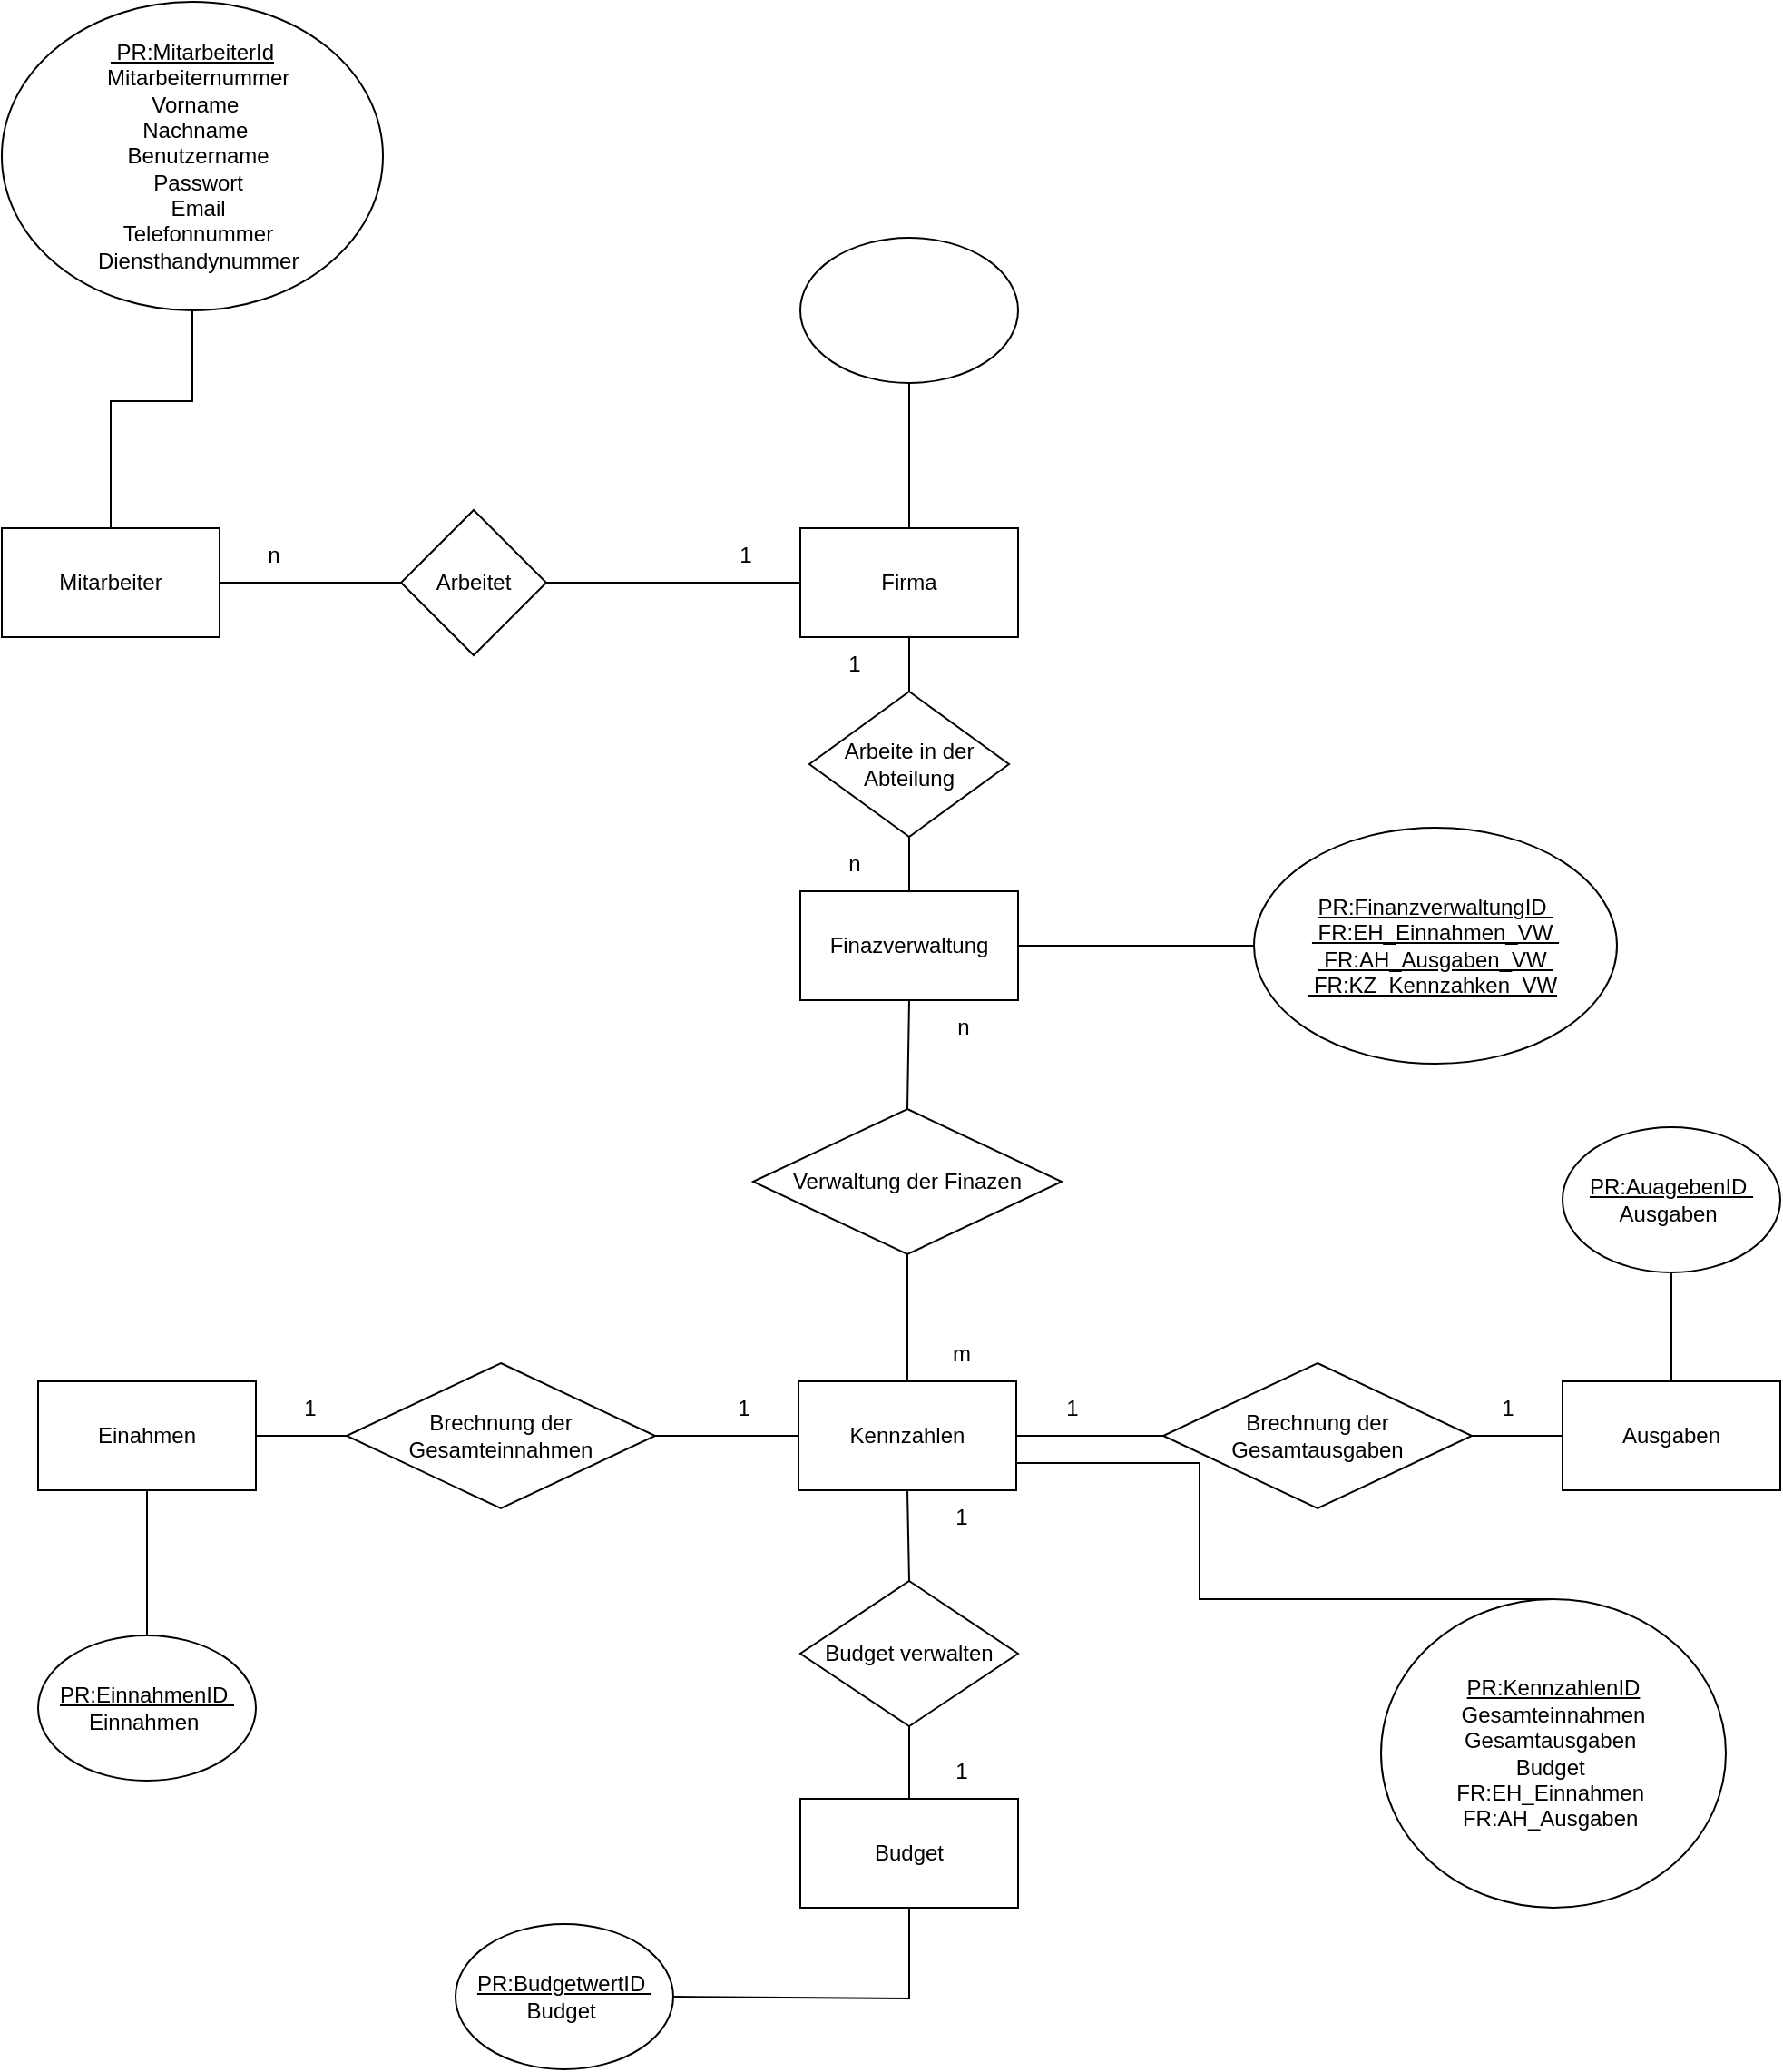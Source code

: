 <mxfile version="22.0.3" type="device">
  <diagram name="Seite-1" id="GcwQWnP7xBJ_4kQbS8rm">
    <mxGraphModel dx="1247" dy="727" grid="1" gridSize="10" guides="1" tooltips="1" connect="1" arrows="1" fold="1" page="1" pageScale="1" pageWidth="827" pageHeight="1169" math="0" shadow="0">
      <root>
        <mxCell id="0" />
        <mxCell id="1" parent="0" />
        <mxCell id="HaEO-w3vZEoRvjeN49cU-1" value="Mitarbeiter" style="rounded=0;whiteSpace=wrap;html=1;" vertex="1" parent="1">
          <mxGeometry y="320" width="120" height="60" as="geometry" />
        </mxCell>
        <mxCell id="HaEO-w3vZEoRvjeN49cU-2" value="Firma" style="rounded=0;whiteSpace=wrap;html=1;" vertex="1" parent="1">
          <mxGeometry x="440" y="320" width="120" height="60" as="geometry" />
        </mxCell>
        <mxCell id="HaEO-w3vZEoRvjeN49cU-3" value="Einahmen" style="rounded=0;whiteSpace=wrap;html=1;" vertex="1" parent="1">
          <mxGeometry x="20" y="790" width="120" height="60" as="geometry" />
        </mxCell>
        <mxCell id="HaEO-w3vZEoRvjeN49cU-4" value="Ausgaben" style="rounded=0;whiteSpace=wrap;html=1;" vertex="1" parent="1">
          <mxGeometry x="860" y="790" width="120" height="60" as="geometry" />
        </mxCell>
        <mxCell id="HaEO-w3vZEoRvjeN49cU-5" value="Kennzahlen" style="rounded=0;whiteSpace=wrap;html=1;" vertex="1" parent="1">
          <mxGeometry x="439" y="790" width="120" height="60" as="geometry" />
        </mxCell>
        <mxCell id="HaEO-w3vZEoRvjeN49cU-6" value="Finazverwaltung" style="rounded=0;whiteSpace=wrap;html=1;" vertex="1" parent="1">
          <mxGeometry x="440" y="520" width="120" height="60" as="geometry" />
        </mxCell>
        <mxCell id="HaEO-w3vZEoRvjeN49cU-7" value="Arbeitet" style="rhombus;whiteSpace=wrap;html=1;" vertex="1" parent="1">
          <mxGeometry x="220" y="310" width="80" height="80" as="geometry" />
        </mxCell>
        <mxCell id="HaEO-w3vZEoRvjeN49cU-8" value="" style="endArrow=none;html=1;rounded=0;exitX=1;exitY=0.5;exitDx=0;exitDy=0;entryX=0;entryY=0.5;entryDx=0;entryDy=0;" edge="1" parent="1" source="HaEO-w3vZEoRvjeN49cU-1" target="HaEO-w3vZEoRvjeN49cU-7">
          <mxGeometry width="50" height="50" relative="1" as="geometry">
            <mxPoint x="220" y="450" as="sourcePoint" />
            <mxPoint x="270" y="400" as="targetPoint" />
          </mxGeometry>
        </mxCell>
        <mxCell id="HaEO-w3vZEoRvjeN49cU-9" value="" style="endArrow=none;html=1;rounded=0;exitX=0;exitY=0.5;exitDx=0;exitDy=0;entryX=1;entryY=0.5;entryDx=0;entryDy=0;" edge="1" parent="1" source="HaEO-w3vZEoRvjeN49cU-2" target="HaEO-w3vZEoRvjeN49cU-7">
          <mxGeometry width="50" height="50" relative="1" as="geometry">
            <mxPoint x="220" y="450" as="sourcePoint" />
            <mxPoint x="270" y="400" as="targetPoint" />
          </mxGeometry>
        </mxCell>
        <mxCell id="HaEO-w3vZEoRvjeN49cU-10" value="n" style="text;html=1;strokeColor=none;fillColor=none;align=center;verticalAlign=middle;whiteSpace=wrap;rounded=0;" vertex="1" parent="1">
          <mxGeometry x="120" y="320" width="60" height="30" as="geometry" />
        </mxCell>
        <mxCell id="HaEO-w3vZEoRvjeN49cU-11" value="1" style="text;html=1;strokeColor=none;fillColor=none;align=center;verticalAlign=middle;whiteSpace=wrap;rounded=0;" vertex="1" parent="1">
          <mxGeometry x="380" y="320" width="60" height="30" as="geometry" />
        </mxCell>
        <mxCell id="HaEO-w3vZEoRvjeN49cU-12" value="&lt;div&gt;&lt;u&gt;&amp;nbsp;PR:MitarbeiterId&lt;/u&gt;&lt;/div&gt;&lt;div&gt;&amp;nbsp; Mitarbeiternummer&lt;/div&gt;&lt;div&gt;&amp;nbsp; Vorname&amp;nbsp;&lt;/div&gt;&lt;div&gt;&amp;nbsp; Nachname&amp;nbsp;&lt;/div&gt;&lt;div&gt;&amp;nbsp; Benutzername&lt;/div&gt;&lt;div&gt;&amp;nbsp; Passwort&lt;/div&gt;&lt;div&gt;&amp;nbsp; Email&lt;/div&gt;&lt;div&gt;&amp;nbsp; Telefonnummer&lt;/div&gt;&lt;div&gt;&amp;nbsp; Diensthandynummer&lt;/div&gt;" style="ellipse;whiteSpace=wrap;html=1;" vertex="1" parent="1">
          <mxGeometry y="30" width="210" height="170" as="geometry" />
        </mxCell>
        <mxCell id="HaEO-w3vZEoRvjeN49cU-13" value="" style="endArrow=none;html=1;rounded=0;exitX=0.5;exitY=1;exitDx=0;exitDy=0;entryX=0.5;entryY=0;entryDx=0;entryDy=0;" edge="1" parent="1" source="HaEO-w3vZEoRvjeN49cU-12" target="HaEO-w3vZEoRvjeN49cU-1">
          <mxGeometry width="50" height="50" relative="1" as="geometry">
            <mxPoint x="90" y="450" as="sourcePoint" />
            <mxPoint x="140" y="400" as="targetPoint" />
            <Array as="points">
              <mxPoint x="105" y="250" />
              <mxPoint x="60" y="250" />
            </Array>
          </mxGeometry>
        </mxCell>
        <mxCell id="HaEO-w3vZEoRvjeN49cU-14" value="Arbeite in der Abteilung" style="rhombus;whiteSpace=wrap;html=1;" vertex="1" parent="1">
          <mxGeometry x="445" y="410" width="110" height="80" as="geometry" />
        </mxCell>
        <mxCell id="HaEO-w3vZEoRvjeN49cU-15" value="" style="endArrow=none;html=1;rounded=0;exitX=0.5;exitY=1;exitDx=0;exitDy=0;entryX=0.5;entryY=0;entryDx=0;entryDy=0;" edge="1" parent="1" source="HaEO-w3vZEoRvjeN49cU-2" target="HaEO-w3vZEoRvjeN49cU-14">
          <mxGeometry width="50" height="50" relative="1" as="geometry">
            <mxPoint x="90" y="450" as="sourcePoint" />
            <mxPoint x="140" y="400" as="targetPoint" />
          </mxGeometry>
        </mxCell>
        <mxCell id="HaEO-w3vZEoRvjeN49cU-16" value="" style="endArrow=none;html=1;rounded=0;exitX=0.5;exitY=0;exitDx=0;exitDy=0;entryX=0.5;entryY=1;entryDx=0;entryDy=0;" edge="1" parent="1" source="HaEO-w3vZEoRvjeN49cU-6" target="HaEO-w3vZEoRvjeN49cU-14">
          <mxGeometry width="50" height="50" relative="1" as="geometry">
            <mxPoint x="90" y="450" as="sourcePoint" />
            <mxPoint x="140" y="400" as="targetPoint" />
          </mxGeometry>
        </mxCell>
        <mxCell id="HaEO-w3vZEoRvjeN49cU-17" value="1" style="text;html=1;strokeColor=none;fillColor=none;align=center;verticalAlign=middle;whiteSpace=wrap;rounded=0;" vertex="1" parent="1">
          <mxGeometry x="440" y="380" width="60" height="30" as="geometry" />
        </mxCell>
        <mxCell id="HaEO-w3vZEoRvjeN49cU-18" value="n" style="text;html=1;strokeColor=none;fillColor=none;align=center;verticalAlign=middle;whiteSpace=wrap;rounded=0;" vertex="1" parent="1">
          <mxGeometry x="440" y="490" width="60" height="30" as="geometry" />
        </mxCell>
        <mxCell id="HaEO-w3vZEoRvjeN49cU-19" value="Verwaltung der Finazen" style="rhombus;whiteSpace=wrap;html=1;" vertex="1" parent="1">
          <mxGeometry x="414" y="640" width="170" height="80" as="geometry" />
        </mxCell>
        <mxCell id="HaEO-w3vZEoRvjeN49cU-20" value="" style="endArrow=none;html=1;rounded=0;exitX=0.5;exitY=1;exitDx=0;exitDy=0;entryX=0.5;entryY=0;entryDx=0;entryDy=0;" edge="1" parent="1" source="HaEO-w3vZEoRvjeN49cU-6" target="HaEO-w3vZEoRvjeN49cU-19">
          <mxGeometry width="50" height="50" relative="1" as="geometry">
            <mxPoint x="500" y="740" as="sourcePoint" />
            <mxPoint x="550" y="690" as="targetPoint" />
          </mxGeometry>
        </mxCell>
        <mxCell id="HaEO-w3vZEoRvjeN49cU-21" value="" style="endArrow=none;html=1;rounded=0;exitX=0.5;exitY=0;exitDx=0;exitDy=0;entryX=0.5;entryY=1;entryDx=0;entryDy=0;" edge="1" parent="1" source="HaEO-w3vZEoRvjeN49cU-5" target="HaEO-w3vZEoRvjeN49cU-19">
          <mxGeometry width="50" height="50" relative="1" as="geometry">
            <mxPoint x="500" y="740" as="sourcePoint" />
            <mxPoint x="550" y="690" as="targetPoint" />
          </mxGeometry>
        </mxCell>
        <mxCell id="HaEO-w3vZEoRvjeN49cU-22" value="n" style="text;html=1;strokeColor=none;fillColor=none;align=center;verticalAlign=middle;whiteSpace=wrap;rounded=0;" vertex="1" parent="1">
          <mxGeometry x="500" y="580" width="60" height="30" as="geometry" />
        </mxCell>
        <mxCell id="HaEO-w3vZEoRvjeN49cU-23" value="m" style="text;html=1;strokeColor=none;fillColor=none;align=center;verticalAlign=middle;whiteSpace=wrap;rounded=0;" vertex="1" parent="1">
          <mxGeometry x="499" y="760" width="60" height="30" as="geometry" />
        </mxCell>
        <mxCell id="HaEO-w3vZEoRvjeN49cU-24" value="Brechnung der Gesamteinnahmen" style="rhombus;whiteSpace=wrap;html=1;" vertex="1" parent="1">
          <mxGeometry x="190" y="780" width="170" height="80" as="geometry" />
        </mxCell>
        <mxCell id="HaEO-w3vZEoRvjeN49cU-25" value="Brechnung der Gesamtausgaben" style="rhombus;whiteSpace=wrap;html=1;" vertex="1" parent="1">
          <mxGeometry x="640" y="780" width="170" height="80" as="geometry" />
        </mxCell>
        <mxCell id="HaEO-w3vZEoRvjeN49cU-26" value="" style="endArrow=none;html=1;rounded=0;exitX=1;exitY=0.5;exitDx=0;exitDy=0;entryX=0;entryY=0.5;entryDx=0;entryDy=0;" edge="1" parent="1" source="HaEO-w3vZEoRvjeN49cU-3" target="HaEO-w3vZEoRvjeN49cU-24">
          <mxGeometry width="50" height="50" relative="1" as="geometry">
            <mxPoint x="210" y="740" as="sourcePoint" />
            <mxPoint x="260" y="690" as="targetPoint" />
          </mxGeometry>
        </mxCell>
        <mxCell id="HaEO-w3vZEoRvjeN49cU-27" value="" style="endArrow=none;html=1;rounded=0;exitX=1;exitY=0.5;exitDx=0;exitDy=0;entryX=0;entryY=0.5;entryDx=0;entryDy=0;" edge="1" parent="1" source="HaEO-w3vZEoRvjeN49cU-24" target="HaEO-w3vZEoRvjeN49cU-5">
          <mxGeometry width="50" height="50" relative="1" as="geometry">
            <mxPoint x="210" y="740" as="sourcePoint" />
            <mxPoint x="260" y="690" as="targetPoint" />
          </mxGeometry>
        </mxCell>
        <mxCell id="HaEO-w3vZEoRvjeN49cU-28" value="" style="endArrow=none;html=1;rounded=0;entryX=0;entryY=0.5;entryDx=0;entryDy=0;exitX=1;exitY=0.5;exitDx=0;exitDy=0;" edge="1" parent="1" source="HaEO-w3vZEoRvjeN49cU-25" target="HaEO-w3vZEoRvjeN49cU-4">
          <mxGeometry width="50" height="50" relative="1" as="geometry">
            <mxPoint x="520" y="740" as="sourcePoint" />
            <mxPoint x="570" y="690" as="targetPoint" />
          </mxGeometry>
        </mxCell>
        <mxCell id="HaEO-w3vZEoRvjeN49cU-29" value="" style="endArrow=none;html=1;rounded=0;exitX=1;exitY=0.5;exitDx=0;exitDy=0;" edge="1" parent="1" source="HaEO-w3vZEoRvjeN49cU-5" target="HaEO-w3vZEoRvjeN49cU-25">
          <mxGeometry width="50" height="50" relative="1" as="geometry">
            <mxPoint x="570" y="830" as="sourcePoint" />
            <mxPoint x="570" y="690" as="targetPoint" />
          </mxGeometry>
        </mxCell>
        <mxCell id="HaEO-w3vZEoRvjeN49cU-30" value="1" style="text;html=1;strokeColor=none;fillColor=none;align=center;verticalAlign=middle;whiteSpace=wrap;rounded=0;" vertex="1" parent="1">
          <mxGeometry x="140" y="790" width="60" height="30" as="geometry" />
        </mxCell>
        <mxCell id="HaEO-w3vZEoRvjeN49cU-31" value="1" style="text;html=1;strokeColor=none;fillColor=none;align=center;verticalAlign=middle;whiteSpace=wrap;rounded=0;" vertex="1" parent="1">
          <mxGeometry x="379" y="790" width="60" height="30" as="geometry" />
        </mxCell>
        <mxCell id="HaEO-w3vZEoRvjeN49cU-32" value="1" style="text;html=1;strokeColor=none;fillColor=none;align=center;verticalAlign=middle;whiteSpace=wrap;rounded=0;" vertex="1" parent="1">
          <mxGeometry x="800" y="790" width="60" height="30" as="geometry" />
        </mxCell>
        <mxCell id="HaEO-w3vZEoRvjeN49cU-33" value="1" style="text;html=1;strokeColor=none;fillColor=none;align=center;verticalAlign=middle;whiteSpace=wrap;rounded=0;" vertex="1" parent="1">
          <mxGeometry x="560" y="790" width="60" height="30" as="geometry" />
        </mxCell>
        <mxCell id="HaEO-w3vZEoRvjeN49cU-34" value="&lt;div&gt;&lt;u&gt;PR:AuagebenID&amp;nbsp;&lt;/u&gt;&lt;/div&gt;&lt;div&gt;Ausgaben&amp;nbsp;&lt;/div&gt;" style="ellipse;whiteSpace=wrap;html=1;" vertex="1" parent="1">
          <mxGeometry x="860" y="650" width="120" height="80" as="geometry" />
        </mxCell>
        <mxCell id="HaEO-w3vZEoRvjeN49cU-35" value="&lt;div&gt;&lt;u&gt;PR:FinanzverwaltungID&amp;nbsp;&lt;/u&gt;&lt;/div&gt;&lt;div&gt;&lt;u&gt;&lt;span style=&quot;background-color: initial;&quot;&gt;&amp;nbsp;FR:EH_Einnahmen_VW&amp;nbsp;&lt;/span&gt;&lt;/u&gt;&lt;/div&gt;&lt;div&gt;&lt;span style=&quot;background-color: initial;&quot;&gt;&lt;u&gt;&amp;nbsp;FR:AH_Ausgaben_VW&amp;nbsp;&lt;/u&gt;&lt;/span&gt;&lt;/div&gt;&lt;div&gt;&lt;span style=&quot;background-color: initial;&quot;&gt;&lt;u&gt;&amp;nbsp;FR:KZ_Kennzahken_VW&lt;/u&gt;&amp;nbsp;&lt;/span&gt;&lt;/div&gt;" style="ellipse;whiteSpace=wrap;html=1;" vertex="1" parent="1">
          <mxGeometry x="690" y="485" width="200" height="130" as="geometry" />
        </mxCell>
        <mxCell id="HaEO-w3vZEoRvjeN49cU-36" value="" style="ellipse;whiteSpace=wrap;html=1;" vertex="1" parent="1">
          <mxGeometry x="440" y="160" width="120" height="80" as="geometry" />
        </mxCell>
        <mxCell id="HaEO-w3vZEoRvjeN49cU-38" value="&lt;div&gt;&lt;u&gt;PR:KennzahlenID&lt;/u&gt;&lt;/div&gt;&lt;div&gt;Gesamteinnahmen&lt;/div&gt;&lt;div&gt;Gesamtausgaben&amp;nbsp;&lt;/div&gt;&lt;div&gt;Budget&amp;nbsp;&lt;/div&gt;&lt;div&gt;FR:EH_Einnahmen&amp;nbsp;&lt;/div&gt;&lt;div&gt;&lt;span style=&quot;background-color: initial;&quot;&gt;FR:AH_Ausgaben&amp;nbsp;&lt;br&gt;&lt;/span&gt;&lt;/div&gt;" style="ellipse;whiteSpace=wrap;html=1;" vertex="1" parent="1">
          <mxGeometry x="760" y="910" width="190" height="170" as="geometry" />
        </mxCell>
        <mxCell id="HaEO-w3vZEoRvjeN49cU-39" value="&lt;div&gt;&lt;u&gt;PR:EinnahmenID&amp;nbsp;&lt;/u&gt;&lt;/div&gt;&lt;div&gt;Einnahmen&amp;nbsp;&lt;/div&gt;" style="ellipse;whiteSpace=wrap;html=1;" vertex="1" parent="1">
          <mxGeometry x="20" y="930" width="120" height="80" as="geometry" />
        </mxCell>
        <mxCell id="HaEO-w3vZEoRvjeN49cU-40" value="" style="endArrow=none;html=1;rounded=0;entryX=0.5;entryY=1;entryDx=0;entryDy=0;" edge="1" parent="1" source="HaEO-w3vZEoRvjeN49cU-39" target="HaEO-w3vZEoRvjeN49cU-3">
          <mxGeometry width="50" height="50" relative="1" as="geometry">
            <mxPoint x="70" y="590" as="sourcePoint" />
            <mxPoint x="120" y="540" as="targetPoint" />
          </mxGeometry>
        </mxCell>
        <mxCell id="HaEO-w3vZEoRvjeN49cU-41" value="" style="endArrow=none;html=1;rounded=0;exitX=0.5;exitY=0;exitDx=0;exitDy=0;entryX=1;entryY=0.75;entryDx=0;entryDy=0;" edge="1" parent="1" source="HaEO-w3vZEoRvjeN49cU-38" target="HaEO-w3vZEoRvjeN49cU-5">
          <mxGeometry width="50" height="50" relative="1" as="geometry">
            <mxPoint x="70" y="590" as="sourcePoint" />
            <mxPoint x="120" y="540" as="targetPoint" />
            <Array as="points">
              <mxPoint x="660" y="910" />
              <mxPoint x="660" y="835" />
            </Array>
          </mxGeometry>
        </mxCell>
        <mxCell id="HaEO-w3vZEoRvjeN49cU-42" value="" style="endArrow=none;html=1;rounded=0;exitX=0.5;exitY=0;exitDx=0;exitDy=0;entryX=0.5;entryY=1;entryDx=0;entryDy=0;" edge="1" parent="1" source="HaEO-w3vZEoRvjeN49cU-4" target="HaEO-w3vZEoRvjeN49cU-34">
          <mxGeometry width="50" height="50" relative="1" as="geometry">
            <mxPoint x="590" y="590" as="sourcePoint" />
            <mxPoint x="640" y="540" as="targetPoint" />
          </mxGeometry>
        </mxCell>
        <mxCell id="HaEO-w3vZEoRvjeN49cU-43" value="" style="endArrow=none;html=1;rounded=0;exitX=1;exitY=0.5;exitDx=0;exitDy=0;entryX=0;entryY=0.5;entryDx=0;entryDy=0;" edge="1" parent="1" source="HaEO-w3vZEoRvjeN49cU-6" target="HaEO-w3vZEoRvjeN49cU-35">
          <mxGeometry width="50" height="50" relative="1" as="geometry">
            <mxPoint x="590" y="590" as="sourcePoint" />
            <mxPoint x="640" y="540" as="targetPoint" />
          </mxGeometry>
        </mxCell>
        <mxCell id="HaEO-w3vZEoRvjeN49cU-44" value="" style="endArrow=none;html=1;rounded=0;exitX=0.5;exitY=0;exitDx=0;exitDy=0;entryX=0.5;entryY=1;entryDx=0;entryDy=0;" edge="1" parent="1" source="HaEO-w3vZEoRvjeN49cU-2" target="HaEO-w3vZEoRvjeN49cU-36">
          <mxGeometry width="50" height="50" relative="1" as="geometry">
            <mxPoint x="590" y="590" as="sourcePoint" />
            <mxPoint x="640" y="540" as="targetPoint" />
          </mxGeometry>
        </mxCell>
        <mxCell id="HaEO-w3vZEoRvjeN49cU-45" value="Budget verwalten" style="rhombus;whiteSpace=wrap;html=1;" vertex="1" parent="1">
          <mxGeometry x="440" y="900" width="120" height="80" as="geometry" />
        </mxCell>
        <mxCell id="HaEO-w3vZEoRvjeN49cU-49" value="" style="endArrow=none;html=1;rounded=0;exitX=0.5;exitY=0;exitDx=0;exitDy=0;entryX=0.5;entryY=1;entryDx=0;entryDy=0;" edge="1" parent="1" source="HaEO-w3vZEoRvjeN49cU-45" target="HaEO-w3vZEoRvjeN49cU-5">
          <mxGeometry width="50" height="50" relative="1" as="geometry">
            <mxPoint x="620" y="830" as="sourcePoint" />
            <mxPoint x="670" y="780" as="targetPoint" />
          </mxGeometry>
        </mxCell>
        <mxCell id="HaEO-w3vZEoRvjeN49cU-50" value="&lt;div&gt;&lt;u&gt;PR:BudgetwertID&amp;nbsp;&lt;/u&gt;&lt;/div&gt;&lt;div&gt;Budget&amp;nbsp;&lt;/div&gt;" style="ellipse;whiteSpace=wrap;html=1;" vertex="1" parent="1">
          <mxGeometry x="250" y="1089" width="120" height="80" as="geometry" />
        </mxCell>
        <mxCell id="HaEO-w3vZEoRvjeN49cU-51" value="Budget" style="rounded=0;whiteSpace=wrap;html=1;" vertex="1" parent="1">
          <mxGeometry x="440" y="1020" width="120" height="60" as="geometry" />
        </mxCell>
        <mxCell id="HaEO-w3vZEoRvjeN49cU-52" value="" style="endArrow=none;html=1;rounded=0;exitX=0.5;exitY=0;exitDx=0;exitDy=0;entryX=0.5;entryY=1;entryDx=0;entryDy=0;" edge="1" parent="1" source="HaEO-w3vZEoRvjeN49cU-51" target="HaEO-w3vZEoRvjeN49cU-45">
          <mxGeometry width="50" height="50" relative="1" as="geometry">
            <mxPoint x="620" y="1130" as="sourcePoint" />
            <mxPoint x="670" y="1080" as="targetPoint" />
          </mxGeometry>
        </mxCell>
        <mxCell id="HaEO-w3vZEoRvjeN49cU-53" value="" style="endArrow=none;html=1;rounded=0;exitX=0.5;exitY=1;exitDx=0;exitDy=0;entryX=1;entryY=0.5;entryDx=0;entryDy=0;" edge="1" parent="1" source="HaEO-w3vZEoRvjeN49cU-51" target="HaEO-w3vZEoRvjeN49cU-50">
          <mxGeometry width="50" height="50" relative="1" as="geometry">
            <mxPoint x="620" y="1130" as="sourcePoint" />
            <mxPoint x="670" y="1080" as="targetPoint" />
            <Array as="points">
              <mxPoint x="500" y="1130" />
            </Array>
          </mxGeometry>
        </mxCell>
        <mxCell id="HaEO-w3vZEoRvjeN49cU-54" value="1" style="text;html=1;strokeColor=none;fillColor=none;align=center;verticalAlign=middle;whiteSpace=wrap;rounded=0;" vertex="1" parent="1">
          <mxGeometry x="499" y="990" width="60" height="30" as="geometry" />
        </mxCell>
        <mxCell id="HaEO-w3vZEoRvjeN49cU-55" value="1" style="text;html=1;strokeColor=none;fillColor=none;align=center;verticalAlign=middle;whiteSpace=wrap;rounded=0;" vertex="1" parent="1">
          <mxGeometry x="499" y="850" width="60" height="30" as="geometry" />
        </mxCell>
      </root>
    </mxGraphModel>
  </diagram>
</mxfile>
